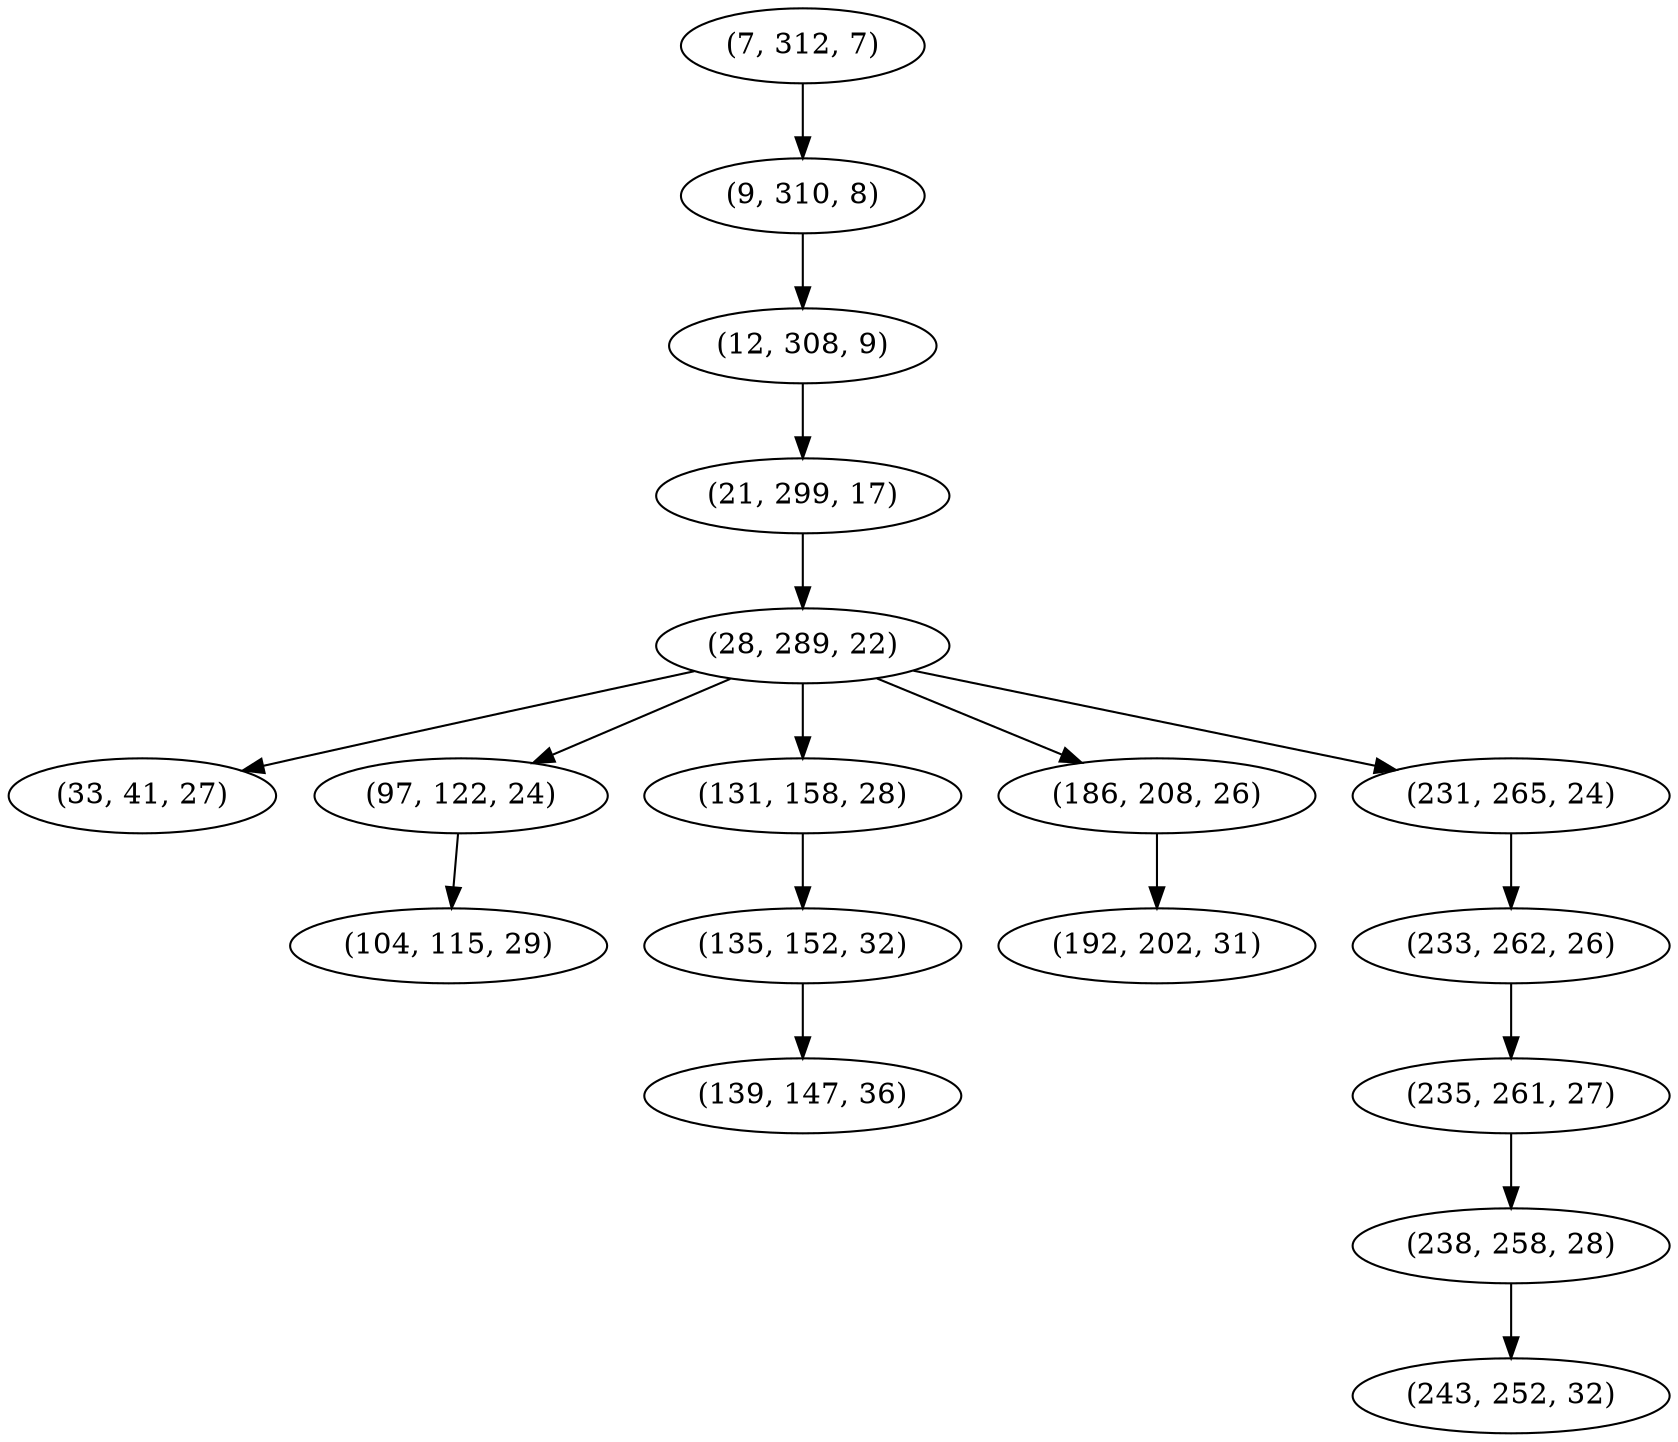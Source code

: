 digraph tree {
    "(7, 312, 7)";
    "(9, 310, 8)";
    "(12, 308, 9)";
    "(21, 299, 17)";
    "(28, 289, 22)";
    "(33, 41, 27)";
    "(97, 122, 24)";
    "(104, 115, 29)";
    "(131, 158, 28)";
    "(135, 152, 32)";
    "(139, 147, 36)";
    "(186, 208, 26)";
    "(192, 202, 31)";
    "(231, 265, 24)";
    "(233, 262, 26)";
    "(235, 261, 27)";
    "(238, 258, 28)";
    "(243, 252, 32)";
    "(7, 312, 7)" -> "(9, 310, 8)";
    "(9, 310, 8)" -> "(12, 308, 9)";
    "(12, 308, 9)" -> "(21, 299, 17)";
    "(21, 299, 17)" -> "(28, 289, 22)";
    "(28, 289, 22)" -> "(33, 41, 27)";
    "(28, 289, 22)" -> "(97, 122, 24)";
    "(28, 289, 22)" -> "(131, 158, 28)";
    "(28, 289, 22)" -> "(186, 208, 26)";
    "(28, 289, 22)" -> "(231, 265, 24)";
    "(97, 122, 24)" -> "(104, 115, 29)";
    "(131, 158, 28)" -> "(135, 152, 32)";
    "(135, 152, 32)" -> "(139, 147, 36)";
    "(186, 208, 26)" -> "(192, 202, 31)";
    "(231, 265, 24)" -> "(233, 262, 26)";
    "(233, 262, 26)" -> "(235, 261, 27)";
    "(235, 261, 27)" -> "(238, 258, 28)";
    "(238, 258, 28)" -> "(243, 252, 32)";
}

